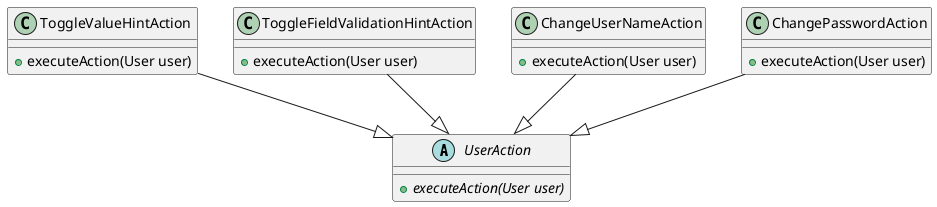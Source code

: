 @startuml
abstract class UserAction {
   + {abstract} executeAction(User user)
}

class ToggleValueHintAction {
    + executeAction(User user)
}

class ToggleFieldValidationHintAction {
    + executeAction(User user)
}

class ChangeUserNameAction {
    + executeAction(User user)
}

class ChangePasswordAction {
    + executeAction(User user)
}

ToggleFieldValidationHintAction --|> UserAction
ToggleValueHintAction --|> UserAction
ChangePasswordAction --|> UserAction
ChangeUserNameAction --|> UserAction
@enduml
